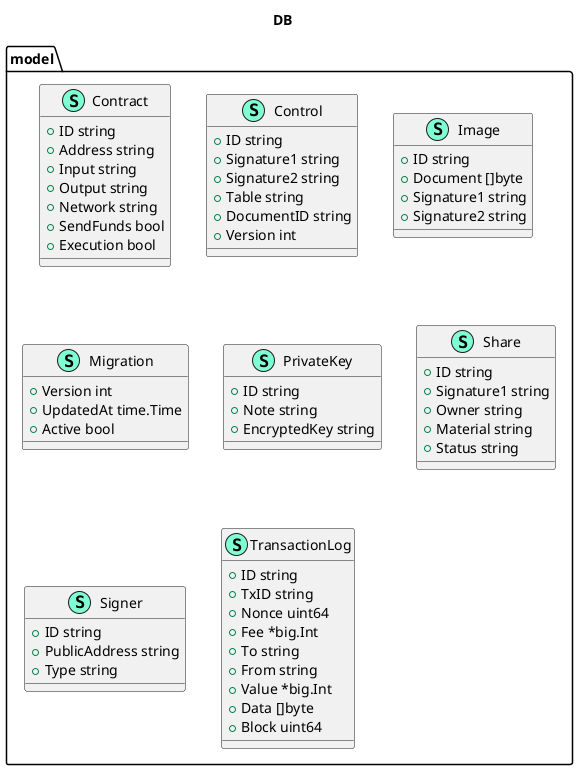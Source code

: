 @startuml
title DB
namespace model {
    class Contract << (S,Aquamarine) >> {
        + ID string
        + Address string
        + Input string
        + Output string
        + Network string
        + SendFunds bool
        + Execution bool

    }
    class Control << (S,Aquamarine) >> {
        + ID string
        + Signature1 string
        + Signature2 string
        + Table string
        + DocumentID string
        + Version int

    }
    class Image << (S,Aquamarine) >> {
        + ID string
        + Document []byte
        + Signature1 string
        + Signature2 string

    }
    class Migration << (S,Aquamarine) >> {
        + Version int
        + UpdatedAt time.Time
        + Active bool

    }
    class PrivateKey << (S,Aquamarine) >> {
        + ID string
        + Note string
        + EncryptedKey string

    }
    class Share << (S,Aquamarine) >> {
        + ID string
        + Signature1 string
        + Owner string
        + Material string
        + Status string

    }
    class Signer << (S,Aquamarine) >> {
        + ID string
        + PublicAddress string
        + Type string

    }
    class TransactionLog << (S,Aquamarine) >> {
        + ID string
        + TxID string
        + Nonce uint64
        + Fee *big.Int
        + To string
        + From string
        + Value *big.Int
        + Data []byte
        + Block uint64

    }
}


@enduml
